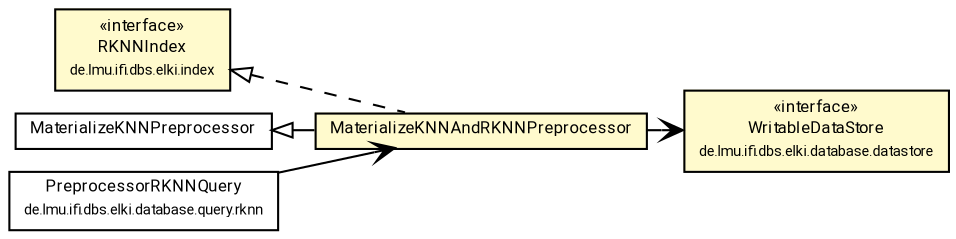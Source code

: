 #!/usr/local/bin/dot
#
# Class diagram 
# Generated by UMLGraph version R5_7_2-60-g0e99a6 (http://www.spinellis.gr/umlgraph/)
#

digraph G {
	graph [fontnames="svg"]
	edge [fontname="Roboto",fontsize=7,labelfontname="Roboto",labelfontsize=7,color="black"];
	node [fontname="Roboto",fontcolor="black",fontsize=8,shape=plaintext,margin=0,width=0,height=0];
	nodesep=0.15;
	ranksep=0.25;
	rankdir=LR;
	// de.lmu.ifi.dbs.elki.index.RKNNIndex<O>
	c6791473 [label=<<table title="de.lmu.ifi.dbs.elki.index.RKNNIndex" border="0" cellborder="1" cellspacing="0" cellpadding="2" bgcolor="LemonChiffon" href="../../RKNNIndex.html" target="_parent">
		<tr><td><table border="0" cellspacing="0" cellpadding="1">
		<tr><td align="center" balign="center"> &#171;interface&#187; </td></tr>
		<tr><td align="center" balign="center"> <font face="Roboto">RKNNIndex</font> </td></tr>
		<tr><td align="center" balign="center"> <font face="Roboto" point-size="7.0">de.lmu.ifi.dbs.elki.index</font> </td></tr>
		</table></td></tr>
		</table>>, URL="../../RKNNIndex.html"];
	// de.lmu.ifi.dbs.elki.database.datastore.WritableDataStore<T>
	c6791704 [label=<<table title="de.lmu.ifi.dbs.elki.database.datastore.WritableDataStore" border="0" cellborder="1" cellspacing="0" cellpadding="2" bgcolor="LemonChiffon" href="../../../database/datastore/WritableDataStore.html" target="_parent">
		<tr><td><table border="0" cellspacing="0" cellpadding="1">
		<tr><td align="center" balign="center"> &#171;interface&#187; </td></tr>
		<tr><td align="center" balign="center"> <font face="Roboto">WritableDataStore</font> </td></tr>
		<tr><td align="center" balign="center"> <font face="Roboto" point-size="7.0">de.lmu.ifi.dbs.elki.database.datastore</font> </td></tr>
		</table></td></tr>
		</table>>, URL="../../../database/datastore/WritableDataStore.html"];
	// de.lmu.ifi.dbs.elki.index.preprocessed.knn.MaterializeKNNPreprocessor<O>
	c6792838 [label=<<table title="de.lmu.ifi.dbs.elki.index.preprocessed.knn.MaterializeKNNPreprocessor" border="0" cellborder="1" cellspacing="0" cellpadding="2" href="MaterializeKNNPreprocessor.html" target="_parent">
		<tr><td><table border="0" cellspacing="0" cellpadding="1">
		<tr><td align="center" balign="center"> <font face="Roboto">MaterializeKNNPreprocessor</font> </td></tr>
		</table></td></tr>
		</table>>, URL="MaterializeKNNPreprocessor.html"];
	// de.lmu.ifi.dbs.elki.index.preprocessed.knn.MaterializeKNNAndRKNNPreprocessor<O>
	c6792847 [label=<<table title="de.lmu.ifi.dbs.elki.index.preprocessed.knn.MaterializeKNNAndRKNNPreprocessor" border="0" cellborder="1" cellspacing="0" cellpadding="2" bgcolor="lemonChiffon" href="MaterializeKNNAndRKNNPreprocessor.html" target="_parent">
		<tr><td><table border="0" cellspacing="0" cellpadding="1">
		<tr><td align="center" balign="center"> <font face="Roboto">MaterializeKNNAndRKNNPreprocessor</font> </td></tr>
		</table></td></tr>
		</table>>, URL="MaterializeKNNAndRKNNPreprocessor.html"];
	// de.lmu.ifi.dbs.elki.database.query.rknn.PreprocessorRKNNQuery<O>
	c6792875 [label=<<table title="de.lmu.ifi.dbs.elki.database.query.rknn.PreprocessorRKNNQuery" border="0" cellborder="1" cellspacing="0" cellpadding="2" href="../../../database/query/rknn/PreprocessorRKNNQuery.html" target="_parent">
		<tr><td><table border="0" cellspacing="0" cellpadding="1">
		<tr><td align="center" balign="center"> <font face="Roboto">PreprocessorRKNNQuery</font> </td></tr>
		<tr><td align="center" balign="center"> <font face="Roboto" point-size="7.0">de.lmu.ifi.dbs.elki.database.query.rknn</font> </td></tr>
		</table></td></tr>
		</table>>, URL="../../../database/query/rknn/PreprocessorRKNNQuery.html"];
	// de.lmu.ifi.dbs.elki.index.preprocessed.knn.MaterializeKNNAndRKNNPreprocessor<O> extends de.lmu.ifi.dbs.elki.index.preprocessed.knn.MaterializeKNNPreprocessor<O>
	c6792838 -> c6792847 [arrowtail=empty,dir=back,weight=10];
	// de.lmu.ifi.dbs.elki.index.preprocessed.knn.MaterializeKNNAndRKNNPreprocessor<O> implements de.lmu.ifi.dbs.elki.index.RKNNIndex<O>
	c6791473 -> c6792847 [arrowtail=empty,style=dashed,dir=back,weight=9];
	// de.lmu.ifi.dbs.elki.index.preprocessed.knn.MaterializeKNNAndRKNNPreprocessor<O> navassoc de.lmu.ifi.dbs.elki.database.datastore.WritableDataStore<T>
	c6792847 -> c6791704 [arrowhead=open,weight=1];
	// de.lmu.ifi.dbs.elki.database.query.rknn.PreprocessorRKNNQuery<O> navassoc de.lmu.ifi.dbs.elki.index.preprocessed.knn.MaterializeKNNAndRKNNPreprocessor<O>
	c6792875 -> c6792847 [arrowhead=open,weight=1];
}

